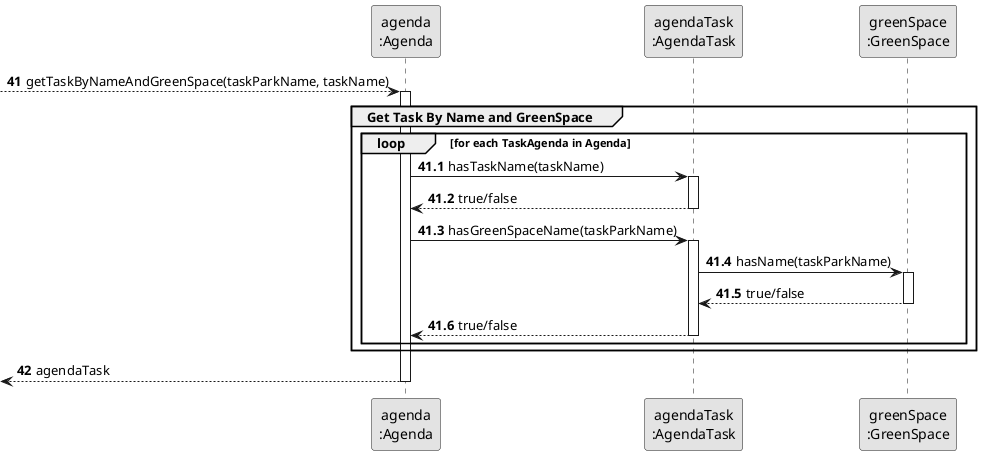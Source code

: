 @startuml
'https://plantuml.com/sequence-diagram
skinparam monochrome true
skinparam packageStyle rectangle
skinparam shadowing false

participant "agenda\n:Agenda" as AGENDA
participant "agendaTask\n:AgendaTask" as TASK
participant "greenSpace\n:GreenSpace" as GREEN

autonumber 41

--> AGENDA : getTaskByNameAndGreenSpace(taskParkName, taskName)

autonumber 41.1

activate AGENDA

group Get Task By Name and GreenSpace

loop for each TaskAgenda in Agenda

AGENDA -> TASK : hasTaskName(taskName)

activate TASK

TASK --> AGENDA :true/false

deactivate TASK

AGENDA -> TASK : hasGreenSpaceName(taskParkName)

activate TASK

TASK -> GREEN :  hasName(taskParkName)

activate GREEN

GREEN --> TASK : true/false

deactivate GREEN

TASK --> AGENDA :true/false

deactivate TASK

end

end

autonumber 42

<--AGENDA : agendaTask

deactivate AGENDA
@enduml